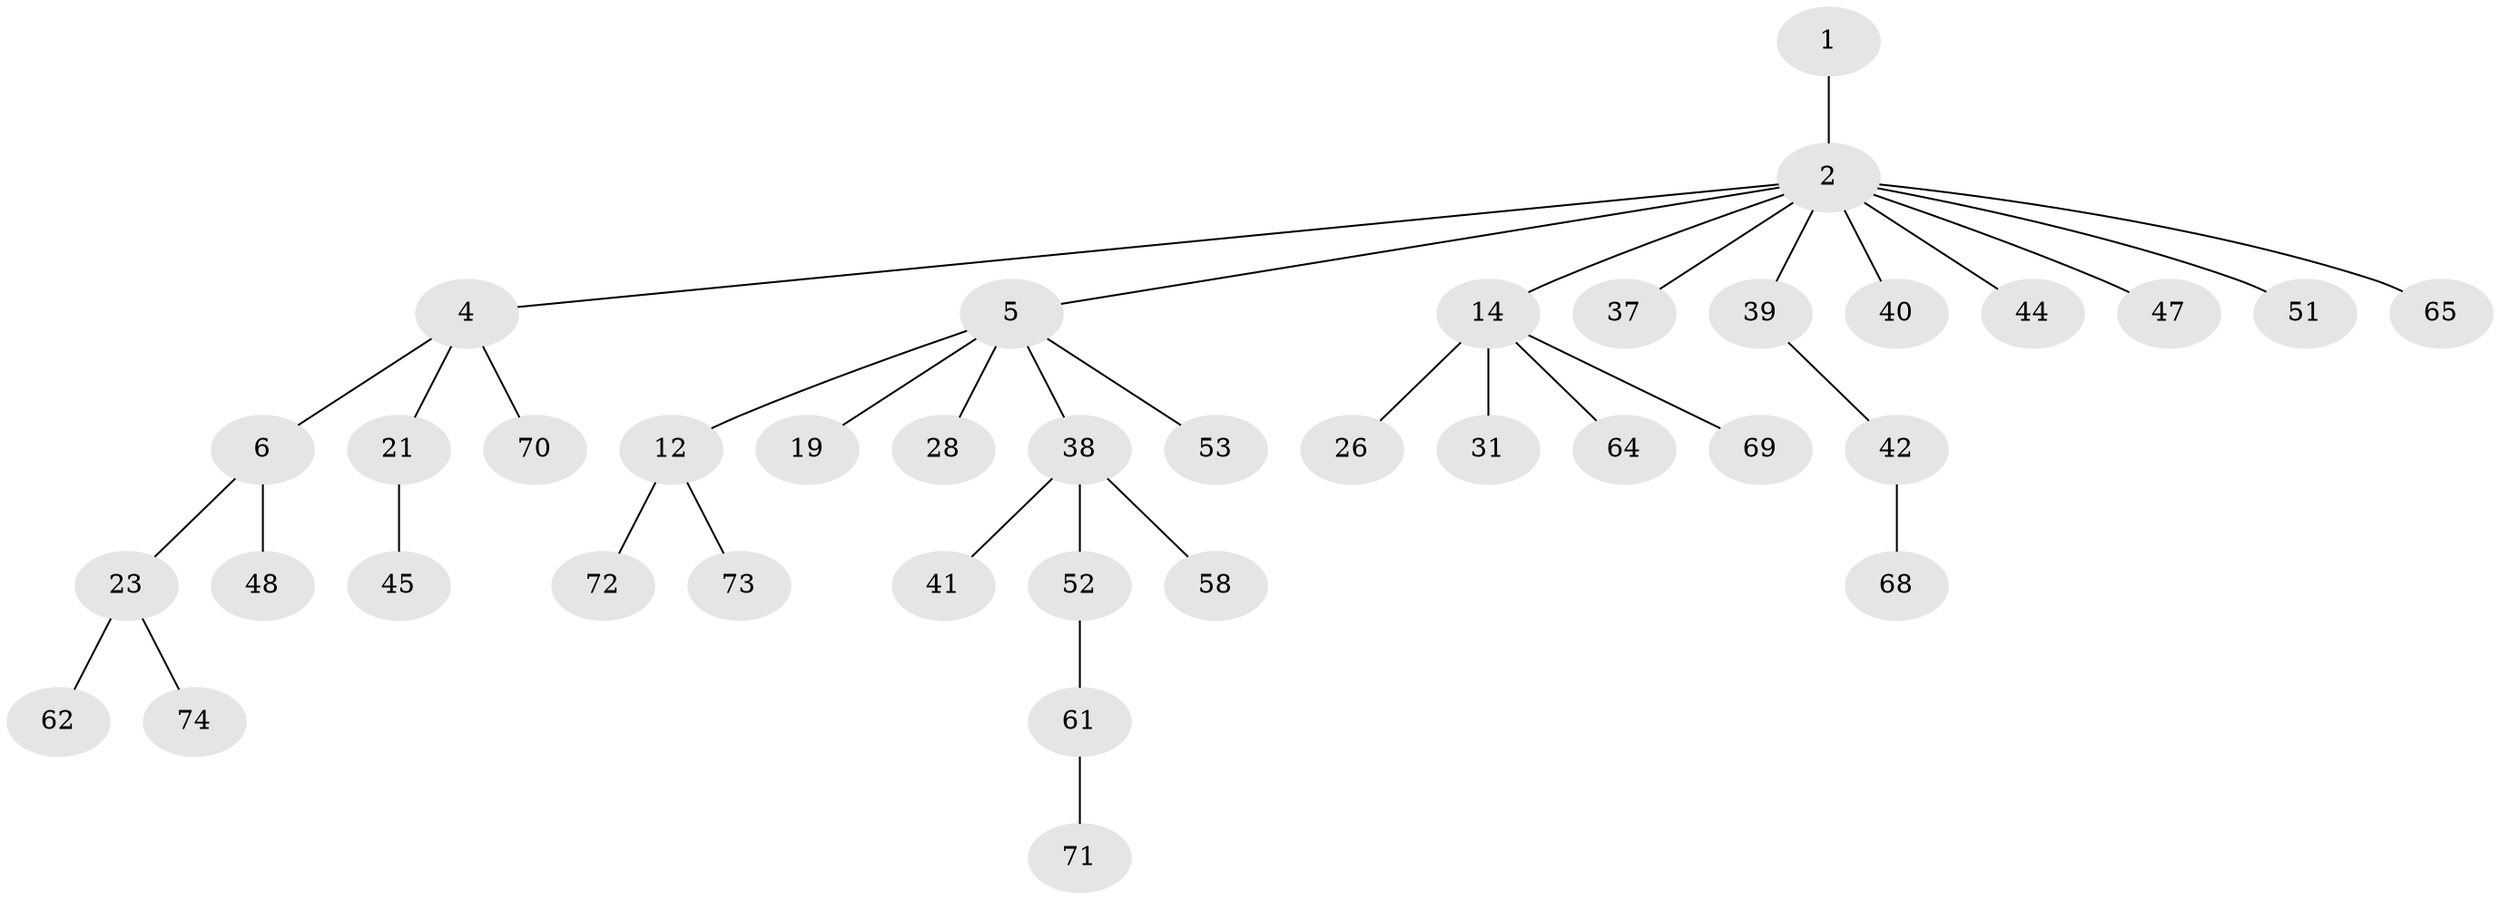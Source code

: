 // original degree distribution, {1: 0.5, 6: 0.013157894736842105, 5: 0.05263157894736842, 2: 0.23684210526315788, 4: 0.06578947368421052, 3: 0.13157894736842105}
// Generated by graph-tools (version 1.1) at 2025/15/03/09/25 04:15:27]
// undirected, 38 vertices, 37 edges
graph export_dot {
graph [start="1"]
  node [color=gray90,style=filled];
  1;
  2 [super="+29+3+13+27+11"];
  4 [super="+59"];
  5 [super="+25+7+8"];
  6 [super="+10"];
  12 [super="+60"];
  14 [super="+17+33+15+66"];
  19;
  21 [super="+57"];
  23 [super="+24"];
  26;
  28 [super="+54"];
  31;
  37;
  38 [super="+50"];
  39;
  40;
  41 [super="+46"];
  42;
  44;
  45;
  47;
  48;
  51;
  52;
  53;
  58;
  61;
  62 [super="+63"];
  64;
  65;
  68;
  69;
  70;
  71;
  72;
  73;
  74;
  1 -- 2;
  2 -- 65;
  2 -- 4;
  2 -- 5;
  2 -- 14;
  2 -- 51;
  2 -- 37;
  2 -- 47;
  2 -- 40;
  2 -- 44;
  2 -- 39;
  4 -- 6;
  4 -- 21;
  4 -- 70;
  5 -- 38;
  5 -- 19;
  5 -- 53;
  5 -- 28;
  5 -- 12;
  6 -- 48;
  6 -- 23;
  12 -- 72;
  12 -- 73;
  14 -- 31;
  14 -- 64;
  14 -- 26;
  14 -- 69;
  21 -- 45;
  23 -- 74;
  23 -- 62;
  38 -- 41;
  38 -- 58;
  38 -- 52;
  39 -- 42;
  42 -- 68;
  52 -- 61;
  61 -- 71;
}
